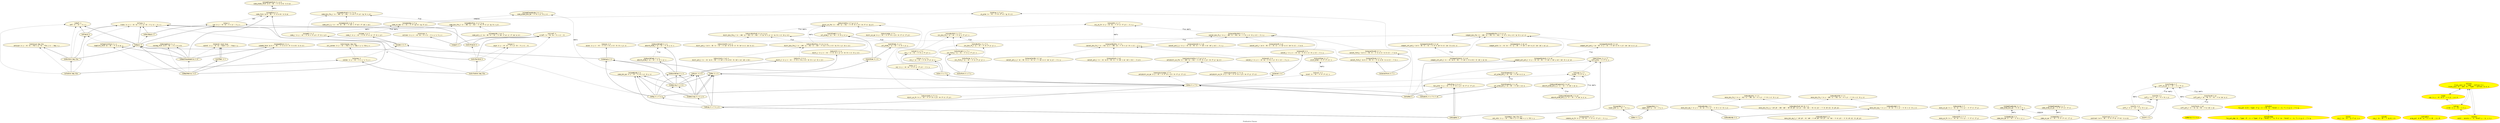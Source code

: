 digraph Is {
  label = "Predicative Classes"
  rankdir = BT

  node [fontname = monospace, style = filled, fillcolor = cornsilk]
  edge [fontname = monospace]

  // IsProper [label = "\N X\nproper (x : A) : X x x"]

  subgraph order_theory_classes {
    IsAntisym [label = "\N Xeq Xle\nantisym (x y : A) (a : Xle x y) (b : Xle y x) : Xeq x y"]
    IsAsym [label = "\N X\nasym (x y : A) (a : X x y) (b : X y x) : 0"]
    IsCohRels [label = "\N Xeq Xle Xlt\ncoh_rels (x y : A) : Xle x y <-> Xeq x y \\/ Xlt x y"]
    IsComonoUnFn [label = "\N X Y f\ncomono_un_fn (x y : A) (a : Y (f x) (f y)) : X x y"]
    IsConnex [label = "\N X\nconnex (x y : A) : X x y \\/ X y x"]
    IsCotrans [label = "\N X\ncotrans (x y z : A) (a : X x z) : X x y \\/ X y z"]
    IsIrrefl [label = "\N X\nirrefl (x : A) (a : X x x) : 0"]
    IsLowerBnd [label = "\N X x\nlower_bnd (y : A) : X x y"]
    IsMonoBinFnL [label = "\N X Y k\nmono_bin_fn_l (x y : A1) (z : A0) (a : X x y) : Y (k z x) (k z y)"]
    IsMonoBinFnLR [label = "\N X0 X1 Y k\nmono_bin_fn_l_r (x0 y0 : A0) (a0 : X0 x0 y0) (x1 y1 : A1) (a1 : X1 x1 y1) : Y (k x0 x1) (k y0 y1)"]
    IsMonoBinFnR [label = "\N X Y k\nmono_bin_fn_r (x y : A0) (z : A1) (a : X x y) : Y (k x z) (k y z)"]
    IsMonoBinOpL [label = "\N X k\nmono_bin_op_l (x y z : A) (a : X x y) : X (k z x) (k z y)"]
    IsMonoBinOpLR [label = "\N X k\nmono_bin_op_l_r (x0 y0 : A) (a0 : X x0 y0) (x1 y1 : A) (a1 : X x1 y1) : X (k x0 x1) (k y0 y1)"]
    IsMonoBinOpR [label = "\N X k\nmono_bin_op_r (x y z : A) (a : X x y) : X (k x z) (k y z)"]
    IsMonoUnFn [label = "\N X Y f\nmono_un_fn (x y : A) (a : X x y) : Y (f x) (f y)"]
    IsMonoUnOp [label = "\N X f\nmono_un_op (x y : A) (a : X x y) : X (f x) (f y)"]
    IsRefl [label = "\N X\nrefl (x : A) : X x x"]
    IsStrConnex [label = "\N Xeq Xle\nstr_connex (x y : A) : Xle x y \\/ Xeq x y \\/ Xle y x"]
    IsSubrel [label = "\N Xsub Xsup\nsubrel (x y : A) (a : Xsub x y) : Xsup x y"]
    IsSym [label = "\N X\nsym (x y : A) (a : X x y) : X y x"]
    IsTrans [label = "\N X\ntrans (x y z : A) (a : X x y) (b : X y z) : X x z"]
    IsUpperBnd [label = "\N X x\nupper_bnd (y : A) : X y x"]

    IsApart [label = "\N X"]
    IsBnd [label = "\N X x y"]
    IsEquiv [label = "\N X"]
    IsIffRel [label = "\N X Y"]
    IsMonoBinOp [label = "\N X k"]
    IsPartEquiv [label = "\N X"]
    IsPartOrd [label = "\N Xeq Xle"]
    IsPreord [label = "\N X"]
    IsStrPartOrd [label = "\N X"]
    IsStrPreord [label = "\N X"]
    IsStrTotOrd [label = "\N Xeq Xle"]
    IsTotOrd [label = "\N Xeq Xle"]
  }

  subgraph cancel_classes {
    IsCancelActL [label = "\N X al\ncancel_act_l (x : A) (a b : B) (s : X (al x a) (al x b)) : X a b"]
    IsCancelActLR [label = "\N X Y al\ncancel_act_l_r (x y : A) (a : B) (s : Y (al x a) (al y a)) : X x y"]
    IsCancelActR [label = "\N X ar\ncancel_act_r (a b : B) (x : A) (s : X (ar a x) (ar b x)) : X a b"]
    IsCancelActRL [label = "\N X Y ar\ncancel_act_r_l (a : B) (x y : A) (s : Y (ar a x) (ar a y)) : X x y"]
    IsCancelBinFnL [label = "\N X Y k\ncancel_bin_fn_l (x : A1) (y z : A0) (a : Y (k x y) (k x z)) : X y z"]
    IsCancelBinFnR [label = "\N X Y k\ncancel_bin_fn_r (x y : A0) (z : A1) (a : Y (k x z) (k y z)) : X x y"]
    IsCancelFormL [label = "\N X Y s\ncancel_form_l (a b c : B) (t : X (s a b) (s a c)) : Y b c"]
    IsCancelFormR [label = "\N X Y s\ncancel_form_r (a b c : B) (t : X (s a c) (s b c)) : Y a b"]
    IsCancelL [label = "\N X k\ncancel_l (x y z : A) (a : X (k x y) (k x z)) : X y z"]
    IsCancelR [label = "\N X k\ncancel_r (x y z : A) (a : X (k x z) (k y z)) : X x y"]
    IsInj [label = "\N X f\ninj (x y : A) (a : X (f x) (f y)) : X x y"]
    IsInjUnFn [label = "\N X Y f\ninj_un_fn (x y : A) (a : Y (f x) (f y)) : X x y"]

    IsCancel [label = "\N X k"]
    IsCancelForm [label = "\N X Y s"]
  }

  subgraph assoc_classes {
    IsAssoc [label = "\N X k\nassoc (x y z : A) : X (k x (k y z)) (k (k x y) z)"]
    IsCompatActs [label = "\N X al ar\ncompat_acts (x : A) (a : C) (y : B) : X (al x (ar a y)) (ar (al x a) y)"]
    IsCompatBinFns [label = "\N X k m n p\ncompat_bin_fns (x : A0) (y : A1) (z : A2) : X (n x (m y z)) (p (k x y) z)"]
    IsCompatExtActL [label = "\N X k al\ncompat_ext_act_l (x y : A) (a : B) : X (al x (al y a)) (al (k x y) a)"]
    IsCompatExtActR [label = "\N X k ar\ncompat_ext_act_r (a : B) (x y : A) : X (ar a (k x y)) (ar (ar a x) y)"]
    IsCompatIntActL [label = "\N X k al\ncompat_int_act_l (x : A) (a b : B) : X (al x (k a b)) (k (al x a) b)"]
    IsCompatIntActR [label = "\N X k ar\ncompat_int_act_r (a b : B) (x : A) : X (k a (ar b x)) (ar (k a b) x)"]
  }

  subgraph distr_classes {
    IsAntidistrUnFn [label = "\N X f k m\nantidistr_un_fn (x y : A) : X (f (k x y)) (m (f y) (f x))"]
    IsAntidistrUnFns [label = "\N X f g k h m\nantidistr_un_fns (x : A0) (y : A1) : X (h (k x y)) (m (f y) (g x))"]
    IsAntidistrUnOp [label = "\N X f k\nantidistr_un_op (x y : A) : X (f (k x y)) (k (f y) (f x))"]
    IsDistrActL [label = "\N X al k\ndistr_act_l (x : A) (a b : B) : X (al x (k a b)) (k (al x a) (al x b))"]
    IsDistrActR [label = "\N X ar k\ndistr_act_r (a b : B) (x : A) : X (ar (k a b) x) (k (ar a x) (ar b x))"]
    IsDistrBinFnsL [label = "\N X k m n p q\ndistr_bin_fns_l (x : A0) (y : A1) (z : A2) : X (p x (n y z)) (q (k x y) (m x z))"]
    IsDistrBinFnsR [label = "\N X k m n p q\ndistr_bin_fns_r (x : A0) (y : A1) (z : A2) : X (p (n x y) z) (q (k x z) (m y z))"]
    IsDistrL [label = "\N X k m\ndistr_l (x y z : A) : X (k x (m y z)) (m (k x y) (k x z))"]
    IsDistrR [label = "\N X k m\ndistr_r (x y z : A) : X (k (m x y) z) (m (k x z) (k y z))"]
    IsDistrUnFn [label = "\N X f k m\ndistr_un_fn (x y : A) : X (f (k x y)) (m (f x) (f y))"]
    IsDistrUnFns [label = "\N X f g k h m\ndistr_un_fns (x : A0) (y : A1) : X (h (k x y)) (m (f x) (g y))"]
    IsDistrUnOp [label = "\N X f k\ndistr_un_op (x y : A) : X (f (k x y)) (k (f x) (f y))"]

    IsDistr [label = "\N X k m"]
  }

  subgraph inv_classes {
    IsInvBinFnL [label = "\N X x f k\ninv_bin_fn_l (y : A) : X (k (f y) y) x"]
    IsInvBinFnR [label = "\N X x f k\ninv_bin_fn_r (y : A) : X (k y (f y)) x"]
    IsInvFormL [label = "\N X x f s\ninv_form_l (y : A) : X (s (f y) y) x"]
    IsInvFormR [label = "\N X x f s\ninv_form_r (y : A) : X (s y (f y)) x"]
    IsInvL [label = "\N X x f k\ninv_l (y : A) : X (k (f y) y) x"]
    IsInvR [label = "\N X x f k\ninv_r (y : A) : X (k y (f y)) x"]

    IsInv [label = "\N X x f k"]
    IsInvForm [label = "\N X x f s"]
  }

  subgraph unl_classes {
    IsUnlElemActL [label = "\N X x al\nunl_elem_act_l (a : B) : X (al x a) a"]
    IsUnlElemActR [label = "\N X x ar\nunl_elem_act_r (a : B) : X (ar a x) a"]
    IsUnlElemL [label = "\N X x k\nunl_elem_l (y : A) : X (k x y) y"]
    IsUnlElemR [label = "\N X x k\nunl_elem_r (y : A) : X (k y x) y"]

    IsUnlElem [label = "\N X x k"]
  }

  subgraph absorb_classes {
    IsAbsorbElemActLR [label = "\N X a al\nabsorb_elem_act_l_r (x : A) : X (al x a) a"]
    IsAbsorbElemActRL [label = "\N X a ar\nabsorb_elem_act_r_l (x : A) : X (ar a x) a"]
    IsAbsorbElemL [label = "\N X x k\nabsorb_elem_l (y : A) : X (k x y) x"]
    IsAbsorbElemR [label = "\N X x k\nabsorb_elem_r (y : A) : X (k y x) x"]
    IsFixed [label = "\N X x f\nfixed : X (f x) x"]
    IsIdemBinOp [label = "\N X k\nidem_bin_op (x : A) : X (k x x) x"]
    IsIdemElemBinOp [label = "\N X x k\nidem_elem_bin_op : X (k x x) x"]
    IsIdemElemUnOp [label = "\N X x f\nidem_elem_un_op : X (f (f x)) (f x)"]
    IsIdemUnOp [label = "\N X f\nidem_un_op (x : A) : X (f (f x)) (f x)"]
    IsInvol [label = "\N X f\ninvol (x : A) : X (f (f x)) x"]
    IsInvolElem [label = "\N X x f\ninvol_elem : X (f (f x)) x"]

    IsAbsorbElem [label = "\N X x k"]
  }

  subgraph comm_classes {
    IsCommActLR [label = "\N X al f\ncomm_act_l_r (x : A) (a : B) : X (al x (f a)) (f (al x a))"]
    IsCommActRL [label = "\N X ar f\ncomm_act_r_l (a : B) (x : A) : X (ar (f a) x) (f (ar a x))"]
    IsCommBinFnsL [label = "\N X k f m g\ncomm_bin_fns_l (x : A0) (y : A1) : X (m (f x) y) (g (k x y))"]
    IsCommBinFnsR [label = "\N X k f m g\ncomm_bin_fns_r (x : A0) (y : A1) : X (m x (f y)) (g (k x y))"]
    IsCommBinOp [label = "\N X k\ncomm_bin_op (x y : A) : X (k x y) (k y x)"]
    IsCommElemsBinOp [label = "\N X k x y\ncomm_elems_bin_op : X (k x y) (k y x)"]
    IsCommElemsForm [label = "\N X s a b\ncomm_elems_form (a b : B) : X (s a b) (s b a)"]
    IsCommForm [label = "\N X s\ncomm_form (a b : B) : X (s a b) (s b a)"]
    IsCommL [label = "\N X k f\ncomm_l (x y : A) : X (k (f x) y) (f (k x y))"]
    IsCommR [label = "\N X k f\ncomm_r (x y : A) : X (k x (f y)) (f (k x y))"]
    IsCommUnOps [label = "\N X f g\ncomm_un_ops (x : A) : X (f (g x)) (g (f x))"]

    IsComm [label = "\N X k f"]
  }

  subgraph pres_classes {
    IsBinPres [label = "\N X k m f\nbin_pres (x y : A) : X (f (k x y)) (m (f x) (f y))"]
    IsNullPres [label = "\N X x y f\nnull_pres : X (f x) y"]
    IsUnPres [label = "\N X f g h\nun_pres (x : A) : X (h (f x)) (g (h x))"]
  }

  subgraph abstract_algebra_classes {
    IsGrp [label = "\N X x f k"]
    IsGrpActL [label = "\N X x f k Y al"]
    IsGrpHom [label = "\N h"]
    IsMon [label = "\N X x k"]
    IsRing [label = "\N X x f k y m"]
    IsRingHom [label = "\N h"]
    IsRng [label = "\N X x f k m"]
    IsSemigrp [label = "\N X k"]
    IsSemiring [label = "\N X x k y m"]
    IsSemirng [label = "\N X x k m"]
  }

  subgraph metric_classes {
    IsContract [label = "\N X s t f\ncontract (a b : B) : X (t (f a) (f b)) (s a b)"]
    IsInfl [label = "\N X k"]
    IsInflActL [label = "\N X al\ninfl_act_l (x : A) (a : B) : X a (al x a)"]
    IsInflActR [label = "\N X ar\ninfl_act_r (a : B) (x : A) : X a (ar a x)"]
    IsInflL [label = "\N X k\ninfl_l (x y : A) : X y (k x y)"]
    IsInflR [label = "\N X k\ninfl_r (x y : A) : X x (k x y)"]
    IsInflUnOp [label = "\N X f\ninfl_un_op (x : A) : X x (f x)"]
    IsNonnegForm [label = "\N X x s\nnonneg_form (a b : B) : X x (s a b)"]
    IsSubaddForm [label = "\N X k s\nsubadd_form (a b c : B) : X (s a c) (k (s a b) (s b c))"]
    IsToeplitzForm [label = "\N X x s\ntoeplitz_form (a : B) : X (s a a) x"]

    IsMetric [label = "\N X x k d", color = red, fillcolor = yellow]
    IsRealMetric [label = "\N X d"]
    IsRealPseudometric [label = "\N X d"]
  }

  subgraph ext_classes {
    IsFunExt [label = "\N\nfun_ext (A B : Type) (f g : A -> B) (a : forall x : A, f x = g x) : f = g", color = red, fillcolor = yellow]
    IsFunExtDep [label = "\N\nfun_ext_dep (A : Type) (P : A -> Type) (f g : forall x : A, P x) (a : forall x : A, f x = g x) : f = g", color = red, fillcolor = yellow]
    IsIsoL [label = "\N\niso_l (a : A) : g (f a) = a", color = red, fillcolor = yellow]
    IsIsoR [label = "\N\niso_r (b : B) : f (g b) = b", color = red, fillcolor = yellow]
    IsPropExt [label = "\N\nprop_ext (A B) (a : A <-> B) : A = B", color = red, fillcolor = yellow]
  }

  subgraph hott_classes {
    IsContr [label = "\N\ncontr : exists x : A, forall y : A, x = y", color = red, fillcolor = yellow]
    IsProp [label = "\N\nirrel (x y : A) : x = y", color = red, fillcolor = yellow]
    IsSet [label = "\N\nuip (x y : A) (a b : x = y) : a = b", color = red, fillcolor = yellow]
    IsTrunc [label = "\N\ntrunc_zero (A : Type) : IsTrunc O A\ntrunc_succ (n : nat) (A : Type) : IsTrunc (S n) A", color = red, fillcolor = yellow]
  }

  node [style = dashed]

  // Fields

  edge [style = solid]

  subgraph order_theory_fields {
    IsApart -> IsCotrans
    IsApart -> IsIrrefl
    IsApart -> IsSym
    IsBnd -> IsLowerBnd
    IsBnd -> IsUpperBnd
    IsEquiv -> IsRefl
    IsEquiv -> IsSym
    IsEquiv -> IsTrans
    IsIffRel -> IsSubrel
    IsIffRel -> IsSubrel
    IsMonoBinOp -> IsMonoBinOpL
    IsMonoBinOp -> IsMonoBinOpR
    IsPartEquiv -> IsSym
    IsPartEquiv -> IsTrans
    IsPartOrd -> IsAntisym
    IsPartOrd -> IsEquiv
    IsPartOrd -> IsPreord
    // IsPartOrd -> IsProper
    IsPreord -> IsRefl
    IsPreord -> IsTrans
    IsStrPartOrd -> IsIrrefl
    IsStrPartOrd -> IsTrans
    IsStrPreord -> IsIrrefl
    IsStrPreord -> IsTrans
    IsStrTotOrd -> IsConnex
    // IsStrTotOrd -> IsProper
    IsStrTotOrd -> IsStrPartOrd
    IsTotOrd -> IsConnex
    IsTotOrd -> IsPartOrd
  }

  subgraph metric_geometry_fields {
    IsInfl -> IsInflL
    IsInfl -> IsInflR
    IsRealMetric -> IsCommForm
    IsRealMetric -> IsEquiv
    IsRealMetric -> IsIffRel
    IsRealMetric -> IsSubaddForm
    IsRealPseudometric -> IsCommForm
    IsRealPseudometric -> IsEquiv
    IsRealPseudometric -> IsNonnegForm
    // IsRealPseudometric -> IsProper
    IsRealPseudometric -> IsSubaddForm
    IsRealPseudometric -> IsToeplitzForm
  }

  subgraph abstract_algebra_fields {
    IsAbsorbElem -> IsAbsorbElemL
    IsAbsorbElem -> IsAbsorbElemR
    IsCancel -> IsCancelL
    IsCancel -> IsCancelR
    IsCancelForm -> IsCancelFormL
    IsCancelForm -> IsCancelFormR
    IsComm -> IsCommL
    IsComm -> IsCommR
    IsDistr -> IsDistrL
    IsDistr -> IsDistrR
    IsGrp -> IsInv
    IsGrp -> IsMon
    // IsGrp -> IsProper
    IsGrpActL -> IsCompatExtActL
    IsGrpActL -> IsGrp
    IsGrpActL -> IsUnlElemActL
    // IsGrpActL -> IsProper
    IsGrpHom -> IsBinPres
    IsGrpHom -> IsGrp
    IsGrpHom -> IsGrp
    // IsGrpHom -> IsProper
    IsInv -> IsInvL
    IsInv -> IsInvR
    IsInvForm -> IsInvFormL
    IsInvForm -> IsInvFormR
    IsMon -> IsSemigrp
    IsMon -> IsUnlElem
    IsRing -> IsCommBinOp
    IsRing -> IsDistr
    IsRing -> IsGrp
    IsRing -> IsMon
    IsRingHom -> IsBinPres
    IsRingHom -> IsBinPres
    IsRingHom -> IsNullPres
    IsRingHom -> IsRing
    IsRingHom -> IsRing
    // IsRingHom -> IsProper
    IsRng -> IsCommBinOp
    IsRng -> IsDistr
    IsRng -> IsGrp
    IsRng -> IsSemigrp
    IsSemigrp -> IsAssoc
    IsSemigrp -> IsEquiv
    // IsSemigrp -> IsProper
    IsSemiring -> IsAbsorbElem
    IsSemiring -> IsCommBinOp
    IsSemiring -> IsDistr
    IsSemiring -> IsMon
    IsSemiring -> IsMon
    IsSemirng -> IsAbsorbElem
    IsSemirng -> IsCommBinOp
    IsSemirng -> IsDistr
    IsSemirng -> IsMon
    IsSemirng -> IsSemigrp
    IsUnlElem -> IsUnlElemL
    IsUnlElem -> IsUnlElemR
  }

  // Derivations

  edge [style = dashed]

  subgraph order_theory_derivations {
    IsConnex -> IsComm [label = "or"]
    IsConnex -> IsStrConnex
    IsEquiv -> IsPartEquiv
    IsEquiv -> IsPreord
    IsMonoBinFnLR -> IsMonoBinFnL
    IsMonoBinFnLR -> IsMonoBinFnR
    IsMonoBinOpL -> IsMonoBinFnL
    IsMonoBinOpR -> IsMonoBinFnR
    IsMonoUnFn -> IsMonoUnOp
    IsPartOrd -> IsRefl
    IsPartOrd -> IsTrans
    IsStrPartOrd -> IsAsym
    IsStrPartOrd -> IsStrPreord
    IsStrTotOrd -> IsAsym
    IsStrTotOrd -> IsIrrefl
    IsStrTotOrd -> IsTrans
    IsSym -> IsCommForm [label = "impl"]
    IsTotOrd -> IsAntisym
    IsTotOrd -> IsRefl
    IsTotOrd -> IsTrans
  }

  subgraph metric_geometry_derivations {
    IsInflActL -> IsInflActR [label = "flip"]
    IsInflActL -> IsInflUnOp [label = "apply"]
    IsInflActR -> IsInflUnOp [label = "flip apply"]
    IsInflL -> IsInflR [label = "flip"]
    IsInflL -> IsInflUnOp [label = "apply"]
    IsInflR -> IsInflUnOp [label = "flip apply"]
    IsRealMetric -> IsNonnegForm
    // IsRealMetric -> IsProper
    IsRealMetric -> IsRealPseudometric
    IsRealMetric -> IsToeplitzForm
    IsRealPseudometric -> IsSubrel
  }

  subgraph abstract_algebra_derivations {
    IsAbsorbElemActLR -> IsFixed [label = "apply"]
    IsAbsorbElemActRL -> IsAbsorbElemActLR [label = "flip"]
    IsAbsorbElemActRL -> IsFixed [label = "flip apply"]
    IsAbsorbElemL -> IsAbsorbElemR [label = "flip"]
    IsAntidistrUnFn -> IsAntidistrUnFns
    IsAntidistrUnOp -> IsAntidistrUnFns
    IsAssoc -> IsCompatBinFns
    IsCancelActL -> IsCancelBinFnL
    IsCancelActLR -> IsCancelBinFnR
    IsCancelActR -> IsCancelBinFnR
    IsCancelActRL -> IsCancelBinFnL
    IsCancelBinFnL -> IsCancelBinFnR [label = "flip"]
    IsCancelBinFnL -> IsInjUnFn [label = "apply"]
    IsCancelBinFnR -> IsInjUnFn [label = "flip apply"]
    IsCancelFormL -> IsCancelBinFnL
    IsCancelFormR -> IsCancelBinFnR
    IsCancelL -> IsCancelBinFnL
    IsCancelR -> IsCancelBinFnR
    IsCommActLR -> IsCommBinFnsR
    IsCommActRL -> IsCommBinFnsL
    IsCommBinFnsL -> IsCommBinFnsR [label = "flip"]
    IsCommBinOp -> IsCommElemsBinOp [label = "apply"]
    IsCommForm -> IsCommElemsForm [label = "apply"]
    IsCommL -> IsCommBinFnsL
    IsCommL -> IsCommUnOps [label = "flip apply"]
    IsCommR -> IsCommBinFnsR
    IsCommR -> IsCommUnOps [label = "apply"]
    IsCommUnOps -> IsCommElemsBinOp [label = "compose"]
    IsCommUnOps -> IsUnPres
    IsCompatActs -> IsCompatBinFns
    IsCompatExtActL -> IsCompatBinFns
    IsCompatExtActL -> IsCompatExtActR [label = "flip"]
    IsCompatExtActR -> IsCompatBinFns
    IsCompatIntActL -> IsCompatBinFns
    IsCompatIntActL -> IsCompatIntActR [label = "flip"]
    IsCompatIntActR -> IsCompatBinFns
    IsDistrActL -> IsDistrBinFnsL
    IsDistrActR -> IsDistrBinFnsR
    IsDistrBinFnsL -> IsDistrBinFnsR [label = "flip"]
    IsDistrBinFnsL -> IsDistrUnFns [label = "apply"]
    IsDistrBinFnsR -> IsDistrUnFns [label = "flip apply"]
    IsDistrL -> IsDistrBinFnsL
    IsDistrR -> IsDistrBinFnsR
    IsDistrUnFn -> IsBinPres
    IsDistrUnFn -> IsDistrUnFns
    IsDistrUnOp -> IsDistrUnFns
    IsFixed -> IsNullPres
    IsGrp -> IsAntidistrUnOp
    IsGrp -> IsCancel
    IsGrp -> IsFixed
    IsGrp -> IsInj
    IsGrp -> IsInvol
    IsGrpHom -> IsNullPres
    IsGrpHom -> IsUnPres
    IsIdemBinOp -> IsIdemElemBinOp [label = "apply"]
    IsIdemUnOp -> IsIdemElemBinOp [label = "compose"]
    IsIdemUnOp -> IsIdemElemUnOp [label = "apply"]
    IsInj -> IsInjUnFn
    IsInvBinFnL -> IsInvBinFnR [label = "flip"]
    IsInvFormL -> IsInvBinFnL
    IsInvFormR -> IsInvBinFnR
    IsInvL -> IsInvBinFnL
    IsInvR -> IsInvBinFnR
    IsInvol -> IsInvolElem [label = "apply"]
    IsRing -> IsRng
    IsRing -> IsSemiring
    IsRng -> IsAbsorbElem
    IsRng -> IsComm
    IsRng -> IsSemirng
    IsSemiring -> IsSemirng
    IsUnlElemActL -> IsUnlElemActR [label = "flip"]
    IsUnlElemL -> IsUnlElemR [label = "flip"]
  }

  subgraph hott_derivations {
    IsContr -> IsProp
    IsContr -> IsTrunc
    IsFunExtDep -> IsFunExt
    IsProp -> IsSet
    IsProp -> IsTrunc
    IsSet -> IsTrunc
    IsTrunc -> IsContr
    IsTrunc -> IsProp
    IsTrunc -> IsSet
  }

  // Specializations
}
